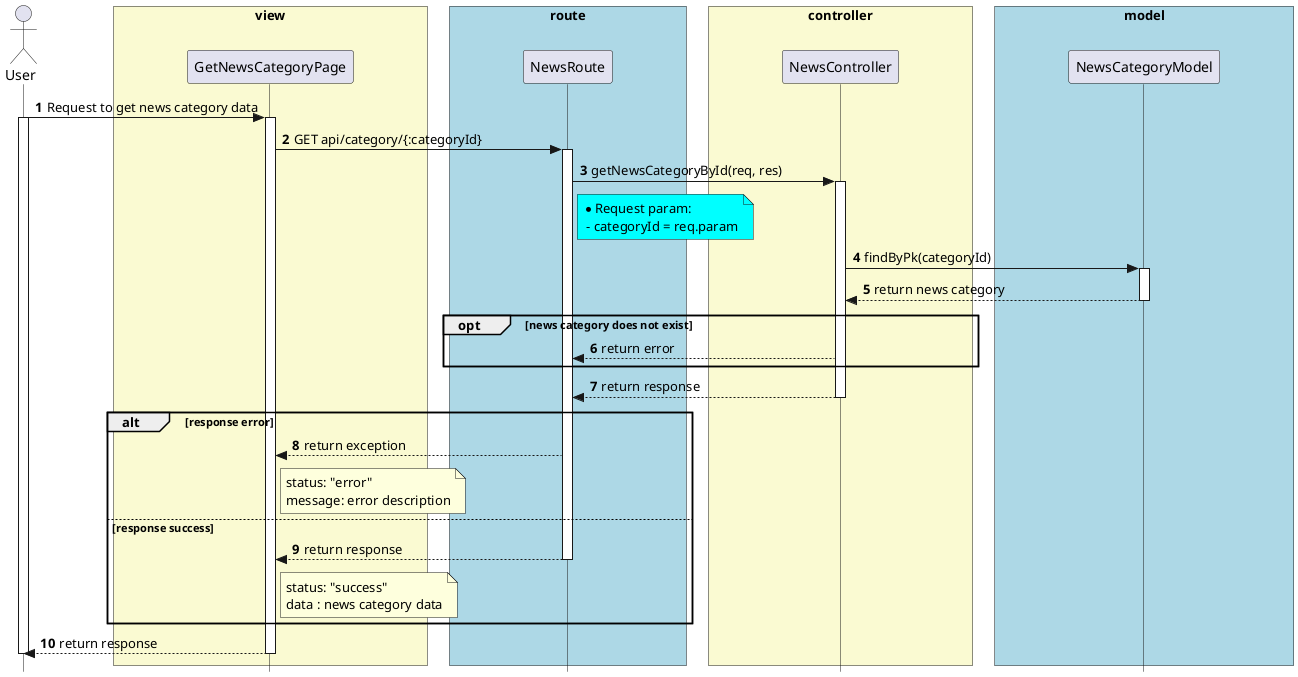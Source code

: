 '

@startuml


skinparam style strictuml

skinparam lifelineStrategy solid

skinparam ParticipantPadding 70

skinparam BoxPadding 10

autonumber

actor User as User

box "view" #LightGoldenRodYellow

participant GetNewsCategoryPage as GetNewsCategoryPage

end box

box "route" #lightBlue

participant NewsRoute as NewsRoute

end box


box "controller" #LightGoldenRodYellow
participant NewsController as NewsController

end box


box "model" #lightBlue
participant NewsCategoryModel as NewsCategoryModel

end box


User -> GetNewsCategoryPage: Request to get news category data
activate User
activate GetNewsCategoryPage

GetNewsCategoryPage -> NewsRoute: GET api/category/{:categoryId}
activate NewsRoute


NewsRoute -> NewsController: getNewsCategoryById(req, res)
activate NewsController

note right of NewsRoute #Aqua
  * Request param:
   - categoryId = req.param
end note

NewsController -> NewsCategoryModel: findByPk(categoryId)

activate NewsCategoryModel

NewsCategoryModel --> NewsController: return news category

deactivate NewsCategoryModel

opt news category does not exist
NewsController --> NewsRoute: return error

end


NewsController --> NewsRoute: return response

deactivate NewsController

alt response error
  NewsRoute --> GetNewsCategoryPage: return exception
  note right of GetNewsCategoryPage
    status: "error"
    message: error description
  end note
else response success
  NewsRoute --> GetNewsCategoryPage: return response
  deactivate NewsRoute

  note right of GetNewsCategoryPage
    status: "success"
    data : news category data
  end note
end
GetNewsCategoryPage --> User: return response
deactivate GetNewsCategoryPage
deactivate User

@enduml

